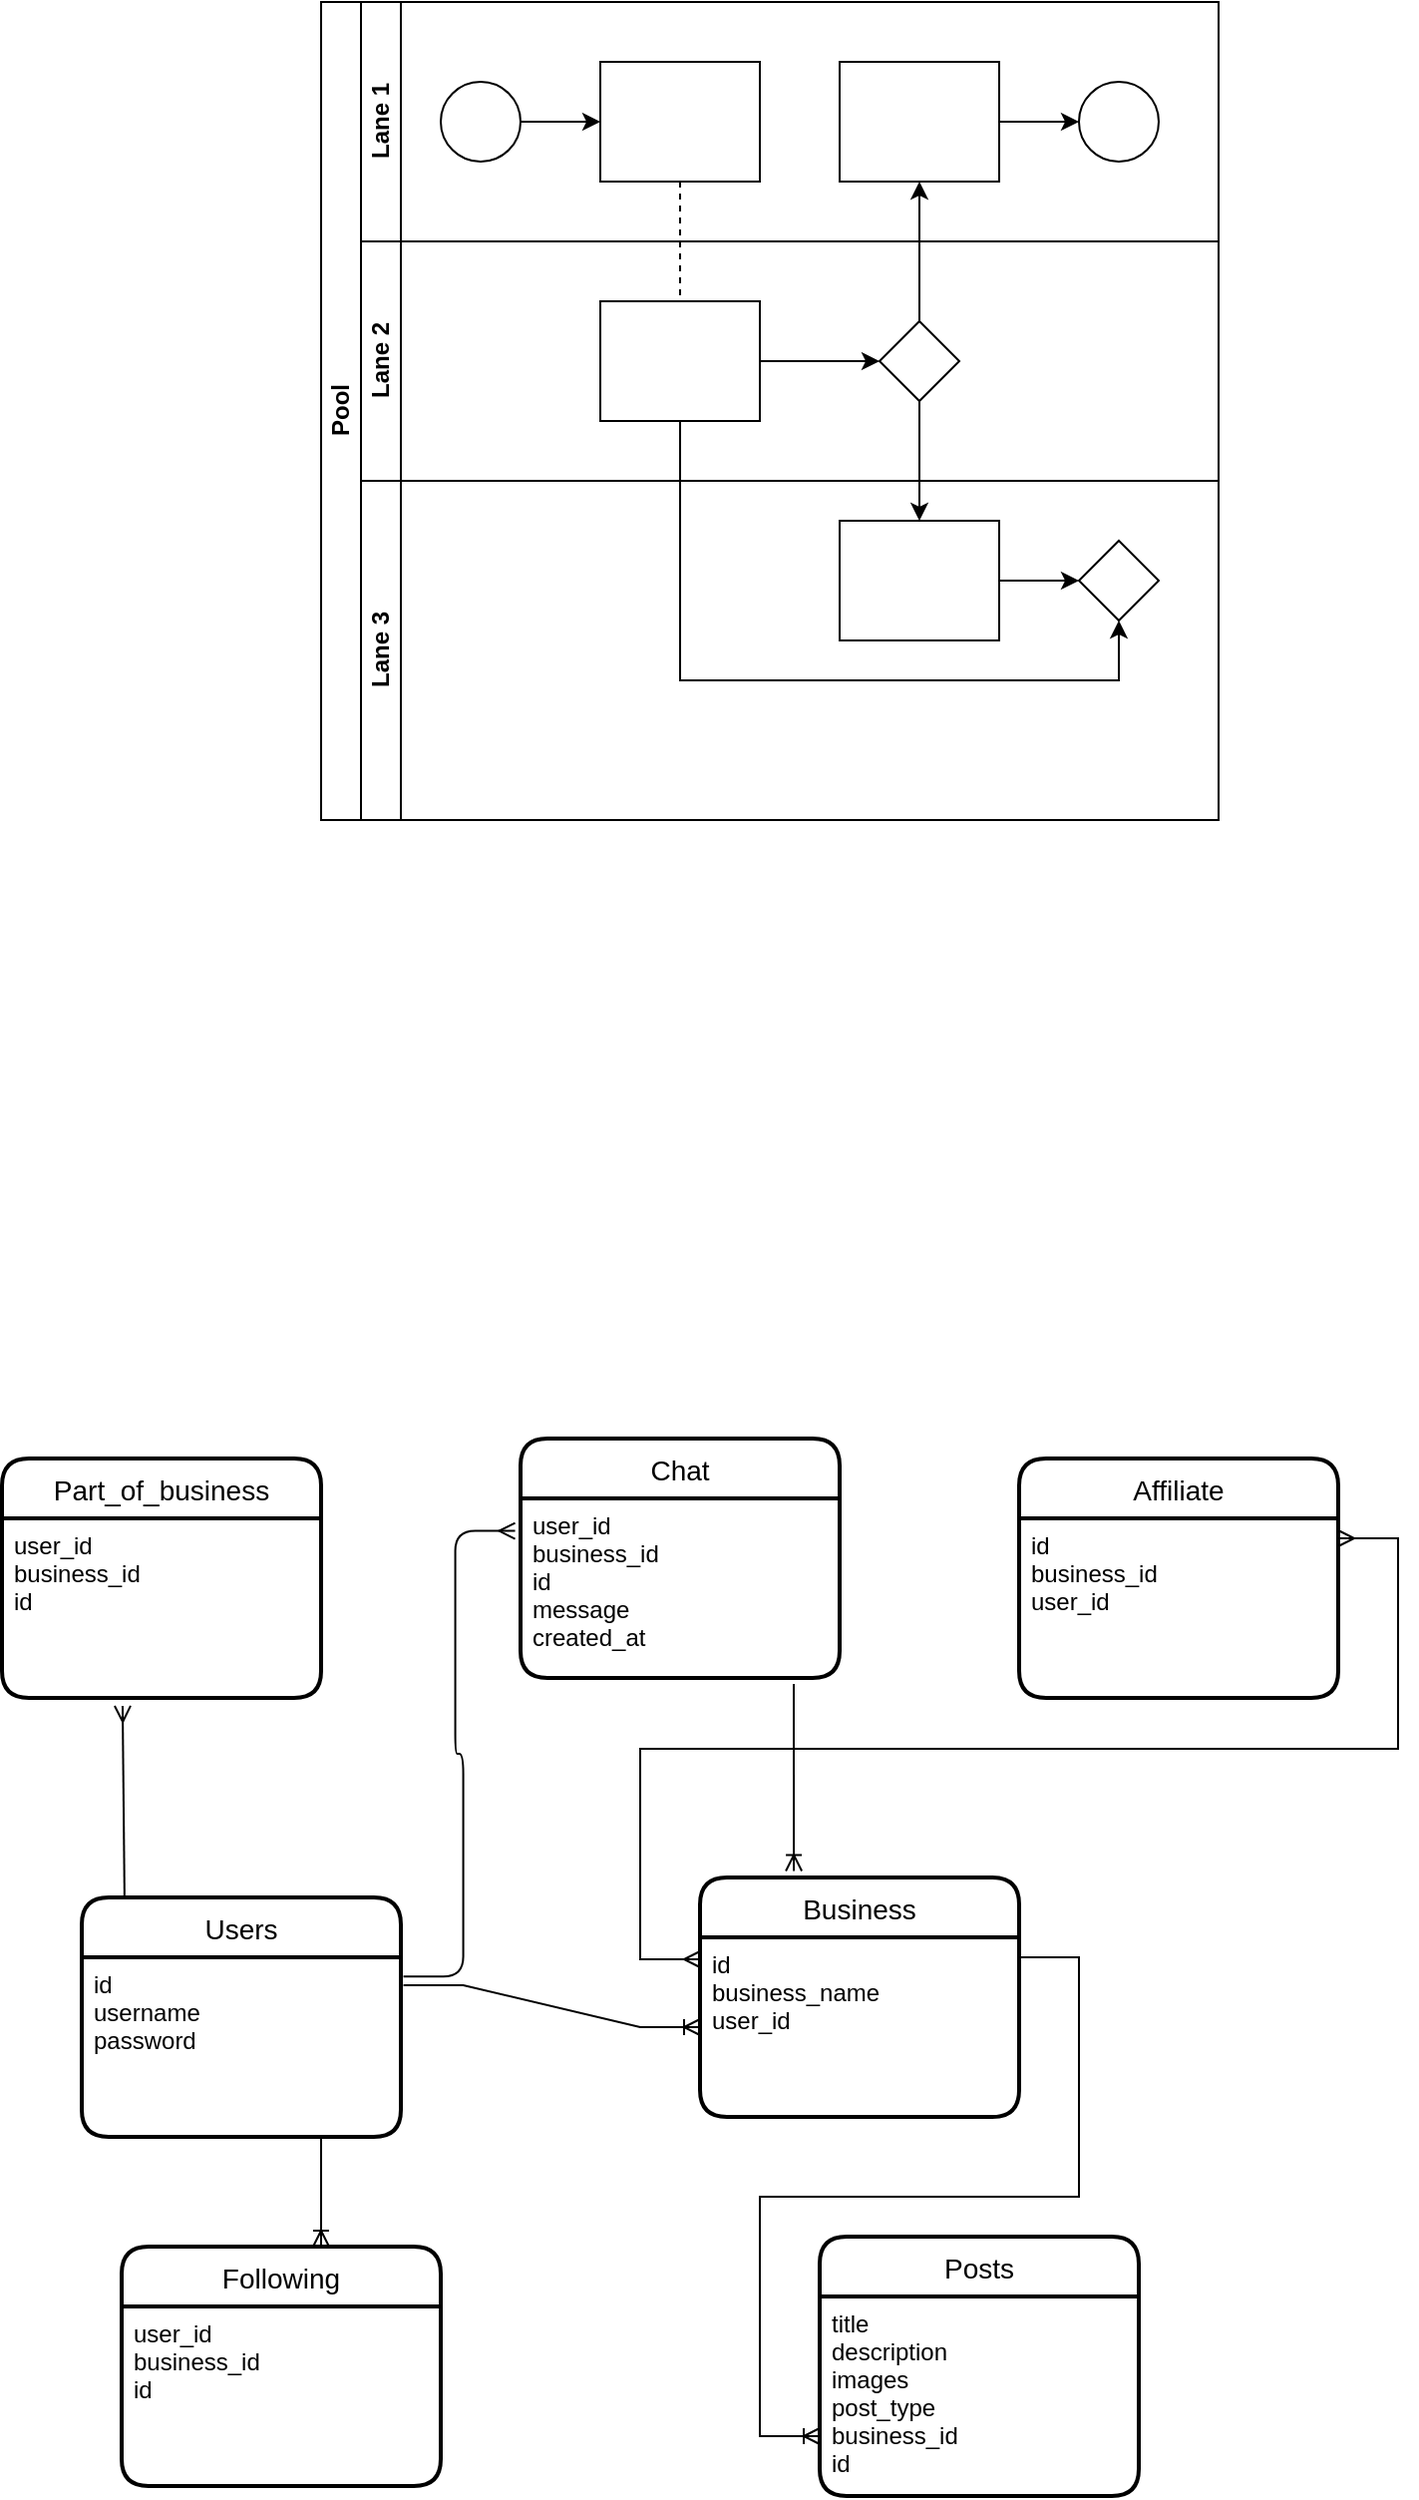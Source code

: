 <mxfile version="15.8.9" type="github">
  <diagram id="prtHgNgQTEPvFCAcTncT" name="Page-1">
    <mxGraphModel dx="2130" dy="1949" grid="1" gridSize="10" guides="1" tooltips="1" connect="1" arrows="1" fold="1" page="1" pageScale="1" pageWidth="827" pageHeight="1169" math="0" shadow="0">
      <root>
        <mxCell id="0" />
        <mxCell id="1" parent="0" />
        <mxCell id="dNxyNK7c78bLwvsdeMH5-19" value="Pool" style="swimlane;html=1;childLayout=stackLayout;resizeParent=1;resizeParentMax=0;horizontal=0;startSize=20;horizontalStack=0;" parent="1" vertex="1">
          <mxGeometry x="150" y="-380" width="450" height="410" as="geometry" />
        </mxCell>
        <mxCell id="dNxyNK7c78bLwvsdeMH5-27" value="" style="edgeStyle=orthogonalEdgeStyle;rounded=0;orthogonalLoop=1;jettySize=auto;html=1;dashed=1;endArrow=none;endFill=0;" parent="dNxyNK7c78bLwvsdeMH5-19" source="dNxyNK7c78bLwvsdeMH5-24" target="dNxyNK7c78bLwvsdeMH5-26" edge="1">
          <mxGeometry relative="1" as="geometry" />
        </mxCell>
        <mxCell id="dNxyNK7c78bLwvsdeMH5-31" style="edgeStyle=orthogonalEdgeStyle;rounded=0;orthogonalLoop=1;jettySize=auto;html=1;endArrow=classic;endFill=1;" parent="dNxyNK7c78bLwvsdeMH5-19" source="dNxyNK7c78bLwvsdeMH5-28" target="dNxyNK7c78bLwvsdeMH5-30" edge="1">
          <mxGeometry relative="1" as="geometry" />
        </mxCell>
        <mxCell id="dNxyNK7c78bLwvsdeMH5-35" style="edgeStyle=orthogonalEdgeStyle;rounded=0;orthogonalLoop=1;jettySize=auto;html=1;endArrow=classic;endFill=1;" parent="dNxyNK7c78bLwvsdeMH5-19" source="dNxyNK7c78bLwvsdeMH5-28" target="dNxyNK7c78bLwvsdeMH5-34" edge="1">
          <mxGeometry relative="1" as="geometry" />
        </mxCell>
        <mxCell id="dNxyNK7c78bLwvsdeMH5-38" style="edgeStyle=orthogonalEdgeStyle;rounded=0;orthogonalLoop=1;jettySize=auto;html=1;endArrow=classic;endFill=1;" parent="dNxyNK7c78bLwvsdeMH5-19" source="dNxyNK7c78bLwvsdeMH5-26" target="dNxyNK7c78bLwvsdeMH5-36" edge="1">
          <mxGeometry relative="1" as="geometry">
            <Array as="points">
              <mxPoint x="180" y="340" />
              <mxPoint x="400" y="340" />
            </Array>
          </mxGeometry>
        </mxCell>
        <mxCell id="dNxyNK7c78bLwvsdeMH5-20" value="Lane 1" style="swimlane;html=1;startSize=20;horizontal=0;" parent="dNxyNK7c78bLwvsdeMH5-19" vertex="1">
          <mxGeometry x="20" width="430" height="120" as="geometry" />
        </mxCell>
        <mxCell id="dNxyNK7c78bLwvsdeMH5-25" value="" style="edgeStyle=orthogonalEdgeStyle;rounded=0;orthogonalLoop=1;jettySize=auto;html=1;" parent="dNxyNK7c78bLwvsdeMH5-20" source="dNxyNK7c78bLwvsdeMH5-23" target="dNxyNK7c78bLwvsdeMH5-24" edge="1">
          <mxGeometry relative="1" as="geometry" />
        </mxCell>
        <mxCell id="dNxyNK7c78bLwvsdeMH5-23" value="" style="ellipse;whiteSpace=wrap;html=1;" parent="dNxyNK7c78bLwvsdeMH5-20" vertex="1">
          <mxGeometry x="40" y="40" width="40" height="40" as="geometry" />
        </mxCell>
        <mxCell id="dNxyNK7c78bLwvsdeMH5-24" value="" style="rounded=0;whiteSpace=wrap;html=1;fontFamily=Helvetica;fontSize=12;fontColor=#000000;align=center;" parent="dNxyNK7c78bLwvsdeMH5-20" vertex="1">
          <mxGeometry x="120" y="30" width="80" height="60" as="geometry" />
        </mxCell>
        <mxCell id="dNxyNK7c78bLwvsdeMH5-33" value="" style="edgeStyle=orthogonalEdgeStyle;rounded=0;orthogonalLoop=1;jettySize=auto;html=1;endArrow=classic;endFill=1;" parent="dNxyNK7c78bLwvsdeMH5-20" source="dNxyNK7c78bLwvsdeMH5-30" target="dNxyNK7c78bLwvsdeMH5-32" edge="1">
          <mxGeometry relative="1" as="geometry" />
        </mxCell>
        <mxCell id="dNxyNK7c78bLwvsdeMH5-30" value="" style="rounded=0;whiteSpace=wrap;html=1;fontFamily=Helvetica;fontSize=12;fontColor=#000000;align=center;" parent="dNxyNK7c78bLwvsdeMH5-20" vertex="1">
          <mxGeometry x="240" y="30" width="80" height="60" as="geometry" />
        </mxCell>
        <mxCell id="dNxyNK7c78bLwvsdeMH5-32" value="" style="ellipse;whiteSpace=wrap;html=1;" parent="dNxyNK7c78bLwvsdeMH5-20" vertex="1">
          <mxGeometry x="360" y="40" width="40" height="40" as="geometry" />
        </mxCell>
        <mxCell id="dNxyNK7c78bLwvsdeMH5-21" value="Lane 2" style="swimlane;html=1;startSize=20;horizontal=0;" parent="dNxyNK7c78bLwvsdeMH5-19" vertex="1">
          <mxGeometry x="20" y="120" width="430" height="120" as="geometry" />
        </mxCell>
        <mxCell id="dNxyNK7c78bLwvsdeMH5-29" value="" style="edgeStyle=orthogonalEdgeStyle;rounded=0;orthogonalLoop=1;jettySize=auto;html=1;endArrow=classic;endFill=1;" parent="dNxyNK7c78bLwvsdeMH5-21" source="dNxyNK7c78bLwvsdeMH5-26" target="dNxyNK7c78bLwvsdeMH5-28" edge="1">
          <mxGeometry relative="1" as="geometry" />
        </mxCell>
        <mxCell id="dNxyNK7c78bLwvsdeMH5-26" value="" style="rounded=0;whiteSpace=wrap;html=1;fontFamily=Helvetica;fontSize=12;fontColor=#000000;align=center;" parent="dNxyNK7c78bLwvsdeMH5-21" vertex="1">
          <mxGeometry x="120" y="30" width="80" height="60" as="geometry" />
        </mxCell>
        <mxCell id="dNxyNK7c78bLwvsdeMH5-28" value="" style="rhombus;whiteSpace=wrap;html=1;fontFamily=Helvetica;fontSize=12;fontColor=#000000;align=center;" parent="dNxyNK7c78bLwvsdeMH5-21" vertex="1">
          <mxGeometry x="260" y="40" width="40" height="40" as="geometry" />
        </mxCell>
        <mxCell id="dNxyNK7c78bLwvsdeMH5-22" value="Lane 3" style="swimlane;html=1;startSize=20;horizontal=0;" parent="dNxyNK7c78bLwvsdeMH5-19" vertex="1">
          <mxGeometry x="20" y="240" width="430" height="170" as="geometry" />
        </mxCell>
        <mxCell id="dNxyNK7c78bLwvsdeMH5-37" value="" style="edgeStyle=orthogonalEdgeStyle;rounded=0;orthogonalLoop=1;jettySize=auto;html=1;endArrow=classic;endFill=1;" parent="dNxyNK7c78bLwvsdeMH5-22" source="dNxyNK7c78bLwvsdeMH5-34" target="dNxyNK7c78bLwvsdeMH5-36" edge="1">
          <mxGeometry relative="1" as="geometry" />
        </mxCell>
        <mxCell id="dNxyNK7c78bLwvsdeMH5-34" value="" style="rounded=0;whiteSpace=wrap;html=1;fontFamily=Helvetica;fontSize=12;fontColor=#000000;align=center;" parent="dNxyNK7c78bLwvsdeMH5-22" vertex="1">
          <mxGeometry x="240" y="20" width="80" height="60" as="geometry" />
        </mxCell>
        <mxCell id="dNxyNK7c78bLwvsdeMH5-36" value="" style="rhombus;whiteSpace=wrap;html=1;fontFamily=Helvetica;fontSize=12;fontColor=#000000;align=center;" parent="dNxyNK7c78bLwvsdeMH5-22" vertex="1">
          <mxGeometry x="360" y="30" width="40" height="40" as="geometry" />
        </mxCell>
        <mxCell id="j8EUdywOkvV9mqTF1EU3-1" value="Users" style="swimlane;childLayout=stackLayout;horizontal=1;startSize=30;horizontalStack=0;rounded=1;fontSize=14;fontStyle=0;strokeWidth=2;resizeParent=0;resizeLast=1;shadow=0;dashed=0;align=center;" parent="1" vertex="1">
          <mxGeometry x="30" y="570" width="160" height="120" as="geometry" />
        </mxCell>
        <mxCell id="j8EUdywOkvV9mqTF1EU3-2" value="id&#xa;username&#xa;password&#xa;" style="align=left;strokeColor=none;fillColor=none;spacingLeft=4;fontSize=12;verticalAlign=top;resizable=0;rotatable=0;part=1;" parent="j8EUdywOkvV9mqTF1EU3-1" vertex="1">
          <mxGeometry y="30" width="160" height="90" as="geometry" />
        </mxCell>
        <mxCell id="FoUPstjT5KhiDO4rGP23-22" value="" style="fontSize=12;html=1;endArrow=ERoneToMany;rounded=1;elbow=vertical;exitX=0.75;exitY=1;exitDx=0;exitDy=0;" edge="1" parent="j8EUdywOkvV9mqTF1EU3-1" source="j8EUdywOkvV9mqTF1EU3-2">
          <mxGeometry width="100" height="100" relative="1" as="geometry">
            <mxPoint x="110" y="75" as="sourcePoint" />
            <mxPoint x="120" y="175" as="targetPoint" />
          </mxGeometry>
        </mxCell>
        <mxCell id="j8EUdywOkvV9mqTF1EU3-3" value="Business" style="swimlane;childLayout=stackLayout;horizontal=1;startSize=30;horizontalStack=0;rounded=1;fontSize=14;fontStyle=0;strokeWidth=2;resizeParent=0;resizeLast=1;shadow=0;dashed=0;align=center;" parent="1" vertex="1">
          <mxGeometry x="340" y="560" width="160" height="120" as="geometry" />
        </mxCell>
        <mxCell id="j8EUdywOkvV9mqTF1EU3-4" value="id&#xa;business_name&#xa;user_id" style="align=left;strokeColor=none;fillColor=none;spacingLeft=4;fontSize=12;verticalAlign=top;resizable=0;rotatable=0;part=1;" parent="j8EUdywOkvV9mqTF1EU3-3" vertex="1">
          <mxGeometry y="30" width="160" height="90" as="geometry" />
        </mxCell>
        <mxCell id="j8EUdywOkvV9mqTF1EU3-5" value="Posts" style="swimlane;childLayout=stackLayout;horizontal=1;startSize=30;horizontalStack=0;rounded=1;fontSize=14;fontStyle=0;strokeWidth=2;resizeParent=0;resizeLast=1;shadow=0;dashed=0;align=center;" parent="1" vertex="1">
          <mxGeometry x="400" y="740" width="160" height="130" as="geometry" />
        </mxCell>
        <mxCell id="j8EUdywOkvV9mqTF1EU3-6" value="title&#xa;description&#xa;images&#xa;post_type&#xa;business_id&#xa;id&#xa;" style="align=left;strokeColor=none;fillColor=none;spacingLeft=4;fontSize=12;verticalAlign=top;resizable=0;rotatable=0;part=1;" parent="j8EUdywOkvV9mqTF1EU3-5" vertex="1">
          <mxGeometry y="30" width="160" height="100" as="geometry" />
        </mxCell>
        <mxCell id="FoUPstjT5KhiDO4rGP23-1" value="Following" style="swimlane;childLayout=stackLayout;horizontal=1;startSize=30;horizontalStack=0;rounded=1;fontSize=14;fontStyle=0;strokeWidth=2;resizeParent=0;resizeLast=1;shadow=0;dashed=0;align=center;" vertex="1" parent="1">
          <mxGeometry x="50" y="745" width="160" height="120" as="geometry" />
        </mxCell>
        <mxCell id="FoUPstjT5KhiDO4rGP23-2" value="user_id&#xa;business_id&#xa;id&#xa;" style="align=left;strokeColor=none;fillColor=none;spacingLeft=4;fontSize=12;verticalAlign=top;resizable=0;rotatable=0;part=1;" vertex="1" parent="FoUPstjT5KhiDO4rGP23-1">
          <mxGeometry y="30" width="160" height="90" as="geometry" />
        </mxCell>
        <mxCell id="FoUPstjT5KhiDO4rGP23-5" value="" style="edgeStyle=entityRelationEdgeStyle;fontSize=12;html=1;endArrow=ERoneToMany;rounded=0;exitX=1.008;exitY=0.156;exitDx=0;exitDy=0;exitPerimeter=0;entryX=0;entryY=0.5;entryDx=0;entryDy=0;" edge="1" parent="1" source="j8EUdywOkvV9mqTF1EU3-2" target="j8EUdywOkvV9mqTF1EU3-4">
          <mxGeometry width="100" height="100" relative="1" as="geometry">
            <mxPoint x="200" y="680" as="sourcePoint" />
            <mxPoint x="300" y="580" as="targetPoint" />
          </mxGeometry>
        </mxCell>
        <mxCell id="FoUPstjT5KhiDO4rGP23-6" value="" style="edgeStyle=entityRelationEdgeStyle;fontSize=12;html=1;endArrow=ERoneToMany;rounded=0;exitX=1.008;exitY=0.156;exitDx=0;exitDy=0;exitPerimeter=0;" edge="1" parent="1">
          <mxGeometry width="100" height="100" relative="1" as="geometry">
            <mxPoint x="500" y="600" as="sourcePoint" />
            <mxPoint x="400" y="840" as="targetPoint" />
          </mxGeometry>
        </mxCell>
        <mxCell id="FoUPstjT5KhiDO4rGP23-7" value="Chat" style="swimlane;childLayout=stackLayout;horizontal=1;startSize=30;horizontalStack=0;rounded=1;fontSize=14;fontStyle=0;strokeWidth=2;resizeParent=0;resizeLast=1;shadow=0;dashed=0;align=center;" vertex="1" parent="1">
          <mxGeometry x="250" y="340" width="160" height="120" as="geometry" />
        </mxCell>
        <mxCell id="FoUPstjT5KhiDO4rGP23-8" value="user_id&#xa;business_id&#xa;id&#xa;message&#xa;created_at&#xa;" style="align=left;strokeColor=none;fillColor=none;spacingLeft=4;fontSize=12;verticalAlign=top;resizable=0;rotatable=0;part=1;" vertex="1" parent="FoUPstjT5KhiDO4rGP23-7">
          <mxGeometry y="30" width="160" height="90" as="geometry" />
        </mxCell>
        <mxCell id="FoUPstjT5KhiDO4rGP23-10" value="Affiliate" style="swimlane;childLayout=stackLayout;horizontal=1;startSize=30;horizontalStack=0;rounded=1;fontSize=14;fontStyle=0;strokeWidth=2;resizeParent=0;resizeLast=1;shadow=0;dashed=0;align=center;" vertex="1" parent="1">
          <mxGeometry x="500" y="350" width="160" height="120" as="geometry" />
        </mxCell>
        <mxCell id="FoUPstjT5KhiDO4rGP23-15" value="id&#xa;business_id&#xa;user_id" style="align=left;strokeColor=none;fillColor=none;spacingLeft=4;fontSize=12;verticalAlign=top;resizable=0;rotatable=0;part=1;" vertex="1" parent="FoUPstjT5KhiDO4rGP23-10">
          <mxGeometry y="30" width="160" height="90" as="geometry" />
        </mxCell>
        <mxCell id="FoUPstjT5KhiDO4rGP23-17" value="" style="edgeStyle=entityRelationEdgeStyle;fontSize=12;html=1;endArrow=ERmany;startArrow=ERmany;rounded=0;" edge="1" parent="1">
          <mxGeometry width="100" height="100" relative="1" as="geometry">
            <mxPoint x="660" y="390" as="sourcePoint" />
            <mxPoint x="340" y="601" as="targetPoint" />
          </mxGeometry>
        </mxCell>
        <mxCell id="FoUPstjT5KhiDO4rGP23-20" value="" style="edgeStyle=entityRelationEdgeStyle;fontSize=12;html=1;endArrow=ERmany;rounded=1;elbow=vertical;exitX=1.008;exitY=0.107;exitDx=0;exitDy=0;exitPerimeter=0;entryX=-0.017;entryY=0.181;entryDx=0;entryDy=0;entryPerimeter=0;" edge="1" parent="1" source="j8EUdywOkvV9mqTF1EU3-2" target="FoUPstjT5KhiDO4rGP23-8">
          <mxGeometry width="100" height="100" relative="1" as="geometry">
            <mxPoint x="110" y="460" as="sourcePoint" />
            <mxPoint x="210" y="360" as="targetPoint" />
          </mxGeometry>
        </mxCell>
        <mxCell id="FoUPstjT5KhiDO4rGP23-21" value="" style="fontSize=12;html=1;endArrow=ERoneToMany;rounded=1;elbow=vertical;entryX=0.294;entryY=-0.027;entryDx=0;entryDy=0;entryPerimeter=0;" edge="1" parent="1" target="j8EUdywOkvV9mqTF1EU3-3">
          <mxGeometry width="100" height="100" relative="1" as="geometry">
            <mxPoint x="387" y="463" as="sourcePoint" />
            <mxPoint x="400" y="550" as="targetPoint" />
          </mxGeometry>
        </mxCell>
        <mxCell id="FoUPstjT5KhiDO4rGP23-23" value="Part_of_business" style="swimlane;childLayout=stackLayout;horizontal=1;startSize=30;horizontalStack=0;rounded=1;fontSize=14;fontStyle=0;strokeWidth=2;resizeParent=0;resizeLast=1;shadow=0;dashed=0;align=center;" vertex="1" parent="1">
          <mxGeometry x="-10" y="350" width="160" height="120" as="geometry" />
        </mxCell>
        <mxCell id="FoUPstjT5KhiDO4rGP23-24" value="user_id&#xa;business_id&#xa;id&#xa;" style="align=left;strokeColor=none;fillColor=none;spacingLeft=4;fontSize=12;verticalAlign=top;resizable=0;rotatable=0;part=1;" vertex="1" parent="FoUPstjT5KhiDO4rGP23-23">
          <mxGeometry y="30" width="160" height="90" as="geometry" />
        </mxCell>
        <mxCell id="FoUPstjT5KhiDO4rGP23-25" value="" style="fontSize=12;html=1;endArrow=ERmany;rounded=1;elbow=vertical;entryX=0.378;entryY=1.044;entryDx=0;entryDy=0;entryPerimeter=0;exitX=0.134;exitY=0.004;exitDx=0;exitDy=0;exitPerimeter=0;" edge="1" parent="1" source="j8EUdywOkvV9mqTF1EU3-1" target="FoUPstjT5KhiDO4rGP23-24">
          <mxGeometry width="100" height="100" relative="1" as="geometry">
            <mxPoint x="-120" y="660" as="sourcePoint" />
            <mxPoint x="-20" y="560" as="targetPoint" />
          </mxGeometry>
        </mxCell>
      </root>
    </mxGraphModel>
  </diagram>
</mxfile>
